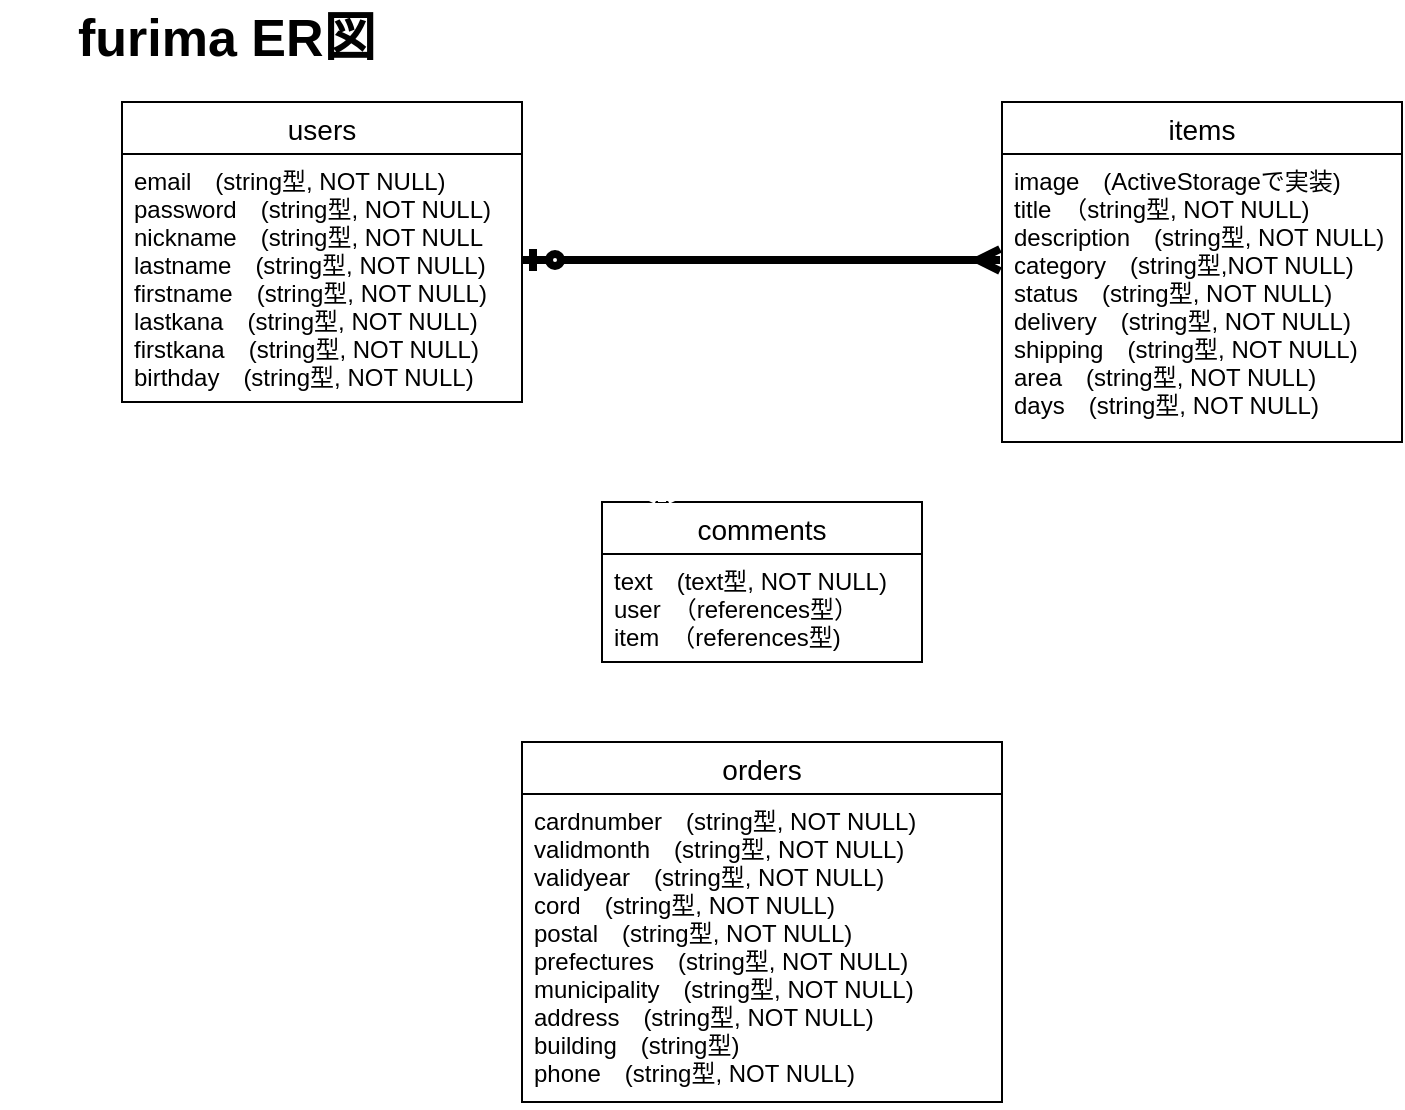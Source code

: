 <mxfile>
    <diagram id="3FYiV0VOlrIGrCFBBizh" name="ページ1">
        <mxGraphModel dx="902" dy="552" grid="1" gridSize="10" guides="1" tooltips="1" connect="1" arrows="1" fold="1" page="1" pageScale="1" pageWidth="827" pageHeight="1169" math="0" shadow="0">
            <root>
                <mxCell id="0"/>
                <mxCell id="1" parent="0"/>
                <mxCell id="93" style="edgeStyle=none;rounded=0;jumpSize=8;orthogonalLoop=1;jettySize=auto;html=1;entryX=0;entryY=0.5;entryDx=0;entryDy=0;startArrow=ERone;startFill=0;endArrow=ERmany;endFill=0;strokeColor=#FFFFFF;strokeWidth=4;fontSize=18;exitX=0.49;exitY=1.024;exitDx=0;exitDy=0;exitPerimeter=0;" parent="1" source="8" target="72" edge="1">
                    <mxGeometry relative="1" as="geometry">
                        <Array as="points">
                            <mxPoint x="198" y="543"/>
                        </Array>
                    </mxGeometry>
                </mxCell>
                <mxCell id="7" value="users" style="swimlane;fontStyle=0;childLayout=stackLayout;horizontal=1;startSize=26;horizontalStack=0;resizeParent=1;resizeParentMax=0;resizeLast=0;collapsible=1;marginBottom=0;align=center;fontSize=14;" parent="1" vertex="1">
                    <mxGeometry x="100" y="120" width="200" height="150" as="geometry">
                        <mxRectangle x="140" y="170" width="60" height="26" as="alternateBounds"/>
                    </mxGeometry>
                </mxCell>
                <mxCell id="8" value="email　(string型, NOT NULL)&#10;password　(string型, NOT NULL)&#10;nickname　(string型, NOT NULL&#10;lastname　(string型, NOT NULL)&#10;firstname　(string型, NOT NULL)&#10;lastkana　(string型, NOT NULL)&#10;firstkana　(string型, NOT NULL)&#10;birthday　(string型, NOT NULL)&#10;&#10;" style="text;strokeColor=none;fillColor=none;spacingLeft=4;spacingRight=4;overflow=hidden;rotatable=0;points=[[0,0.5],[1,0.5]];portConstraint=eastwest;fontSize=12;" parent="7" vertex="1">
                    <mxGeometry y="26" width="200" height="124" as="geometry"/>
                </mxCell>
                <mxCell id="91" style="edgeStyle=none;rounded=0;jumpSize=8;orthogonalLoop=1;jettySize=auto;html=1;startArrow=ERone;startFill=0;endArrow=ERmany;endFill=0;strokeColor=#FFFFFF;strokeWidth=4;fontSize=18;exitX=0.005;exitY=0.653;exitDx=0;exitDy=0;exitPerimeter=0;" parent="1" source="30" edge="1">
                    <mxGeometry relative="1" as="geometry">
                        <mxPoint x="470" y="319" as="targetPoint"/>
                        <Array as="points">
                            <mxPoint x="530" y="240"/>
                            <mxPoint x="470" y="240"/>
                        </Array>
                    </mxGeometry>
                </mxCell>
                <mxCell id="94" style="edgeStyle=none;rounded=0;jumpSize=8;orthogonalLoop=1;jettySize=auto;html=1;startArrow=ERone;startFill=0;endArrow=ERone;endFill=0;strokeColor=#FFFFFF;strokeWidth=4;fontSize=18;entryX=1;entryY=0.5;entryDx=0;entryDy=0;" parent="1" source="30" target="72" edge="1">
                    <mxGeometry relative="1" as="geometry">
                        <mxPoint x="630" y="540" as="targetPoint"/>
                        <Array as="points">
                            <mxPoint x="640" y="543"/>
                        </Array>
                    </mxGeometry>
                </mxCell>
                <mxCell id="29" value="items" style="swimlane;fontStyle=0;childLayout=stackLayout;horizontal=1;startSize=26;horizontalStack=0;resizeParent=1;resizeParentMax=0;resizeLast=0;collapsible=1;marginBottom=0;align=center;fontSize=14;" parent="1" vertex="1">
                    <mxGeometry x="540" y="120" width="200" height="170" as="geometry">
                        <mxRectangle x="640" y="40" width="70" height="26" as="alternateBounds"/>
                    </mxGeometry>
                </mxCell>
                <mxCell id="30" value="image　(ActiveStorageで実装)&#10;title　（string型, NOT NULL)&#10;description　(string型, NOT NULL)&#10;category　(string型,NOT NULL)&#10;status　(string型, NOT NULL)&#10;delivery　(string型, NOT NULL)&#10;shipping　(string型, NOT NULL)&#10;area　(string型, NOT NULL)&#10;days　(string型, NOT NULL)&#10;" style="text;strokeColor=none;fillColor=none;spacingLeft=4;spacingRight=4;overflow=hidden;rotatable=0;points=[[0,0.5],[1,0.5]];portConstraint=eastwest;fontSize=12;" parent="29" vertex="1">
                    <mxGeometry y="26" width="200" height="144" as="geometry"/>
                </mxCell>
                <mxCell id="71" value="orders" style="swimlane;fontStyle=0;childLayout=stackLayout;horizontal=1;startSize=26;horizontalStack=0;resizeParent=1;resizeParentMax=0;resizeLast=0;collapsible=1;marginBottom=0;align=center;fontSize=14;" parent="1" vertex="1">
                    <mxGeometry x="300" y="440" width="240" height="180" as="geometry"/>
                </mxCell>
                <mxCell id="72" value="cardnumber　(string型, NOT NULL)&#10;validmonth　(string型, NOT NULL)&#10;validyear　(string型, NOT NULL)&#10;cord　(string型, NOT NULL)&#10;postal　(string型, NOT NULL)&#10;prefectures　(string型, NOT NULL)&#10;municipality　(string型, NOT NULL)&#10;address　(string型, NOT NULL)&#10;building　(string型)&#10;phone　(string型, NOT NULL)" style="text;strokeColor=none;fillColor=none;spacingLeft=4;spacingRight=4;overflow=hidden;rotatable=0;points=[[0,0.5],[1,0.5]];portConstraint=eastwest;fontSize=12;" parent="71" vertex="1">
                    <mxGeometry y="26" width="240" height="154" as="geometry"/>
                </mxCell>
                <mxCell id="78" value="" style="shape=table;startSize=0;container=1;collapsible=1;childLayout=tableLayout;fixedRows=1;rowLines=0;fontStyle=0;align=center;resizeLast=1;strokeColor=none;fillColor=none;fontSize=14;" parent="1" vertex="1">
                    <mxGeometry x="40" y="70" width="220" height="40" as="geometry"/>
                </mxCell>
                <mxCell id="79" value="" style="shape=partialRectangle;collapsible=0;dropTarget=0;pointerEvents=0;fillColor=none;top=0;left=0;bottom=0;right=0;points=[[0,0.5],[1,0.5]];portConstraint=eastwest;" parent="78" vertex="1">
                    <mxGeometry width="220" height="30" as="geometry"/>
                </mxCell>
                <mxCell id="80" value="" style="shape=partialRectangle;connectable=0;fillColor=none;top=0;left=0;bottom=0;right=0;editable=1;overflow=hidden;" parent="79" vertex="1">
                    <mxGeometry width="30" height="30" as="geometry"/>
                </mxCell>
                <mxCell id="81" value="furima ER図" style="shape=partialRectangle;connectable=0;fillColor=none;top=0;left=0;bottom=0;right=0;align=left;spacingLeft=6;overflow=hidden;fontStyle=1;fontSize=26;" parent="79" vertex="1">
                    <mxGeometry x="30" width="190" height="30" as="geometry"/>
                </mxCell>
                <mxCell id="84" value="" style="edgeStyle=entityRelationEdgeStyle;fontSize=12;html=1;endArrow=ERmany;startArrow=ERzeroToOne;strokeWidth=4;endFill=0;rounded=0;entryX=-0.005;entryY=0.368;entryDx=0;entryDy=0;entryPerimeter=0;" parent="1" target="30" edge="1">
                    <mxGeometry width="100" height="100" relative="1" as="geometry">
                        <mxPoint x="300" y="199" as="sourcePoint"/>
                        <mxPoint x="530" y="193" as="targetPoint"/>
                    </mxGeometry>
                </mxCell>
                <mxCell id="52" value="comments" style="swimlane;fontStyle=0;childLayout=stackLayout;horizontal=1;startSize=26;horizontalStack=0;resizeParent=1;resizeParentMax=0;resizeLast=0;collapsible=1;marginBottom=0;align=center;fontSize=14;" parent="1" vertex="1">
                    <mxGeometry x="340" y="320" width="160" height="80" as="geometry"/>
                </mxCell>
                <mxCell id="53" value="text　(text型, NOT NULL)&#10;user　（references型）&#10;item　（references型)" style="text;strokeColor=none;fillColor=none;spacingLeft=4;spacingRight=4;overflow=hidden;rotatable=0;points=[[0,0.5],[1,0.5]];portConstraint=eastwest;fontSize=12;" parent="52" vertex="1">
                    <mxGeometry y="26" width="160" height="54" as="geometry"/>
                </mxCell>
                <mxCell id="95" style="edgeStyle=none;rounded=0;jumpSize=8;orthogonalLoop=1;jettySize=auto;html=1;startArrow=ERone;startFill=0;endArrow=ERmany;endFill=0;strokeColor=#FFFFFF;strokeWidth=4;fontSize=18;exitX=1.005;exitY=0.758;exitDx=0;exitDy=0;exitPerimeter=0;" parent="1" source="8" edge="1">
                    <mxGeometry relative="1" as="geometry">
                        <mxPoint x="301" y="239.992" as="sourcePoint"/>
                        <mxPoint x="370" y="320" as="targetPoint"/>
                        <Array as="points">
                            <mxPoint x="370" y="240"/>
                        </Array>
                    </mxGeometry>
                </mxCell>
            </root>
        </mxGraphModel>
    </diagram>
</mxfile>